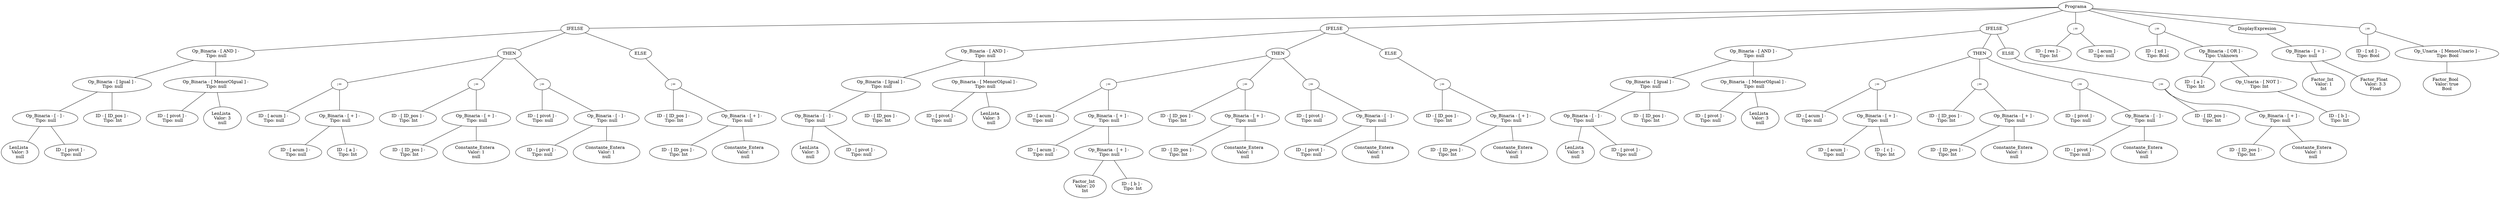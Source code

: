 graph G {nodo_programa[label="Programa"]
nodo_728195264[label="IFELSE"]
nodo_programa--nodo_728195264
nodo_1287167074[label=" Op_Binaria - [ AND ] - 
 Tipo: null"]
nodo_728195264--nodo_1287167074
nodo_410809364[label=" Op_Binaria - [ Igual ] - 
 Tipo: null"]
nodo_1287167074--nodo_410809364
nodo_88306379[label=" Op_Binaria - [ - ] - 
 Tipo: null"]
nodo_410809364--nodo_88306379
nodo_355623875[label="LenLista  
 Valor: 3 
null"]
nodo_88306379--nodo_355623875
nodo_492938891[label=" ID - [ pivot ] - 
 Tipo: null"]
nodo_88306379--nodo_492938891
nodo_1715912167[label=" ID - [ ID_pos ] - 
 Tipo: Int"]
nodo_410809364--nodo_1715912167
nodo_2014138062[label=" Op_Binaria - [ MenorOIgual ] - 
 Tipo: null"]
nodo_1287167074--nodo_2014138062
nodo_2116486775[label=" ID - [ pivot ] - 
 Tipo: null"]
nodo_2014138062--nodo_2116486775
nodo_1860350662[label="LenLista  
 Valor: 3 
null"]
nodo_2014138062--nodo_1860350662
nodo_7281952641[label="THEN"]
nodo_728195264--nodo_7281952641
nodo_1025020792[label=":="]
nodo_7281952641--nodo_1025020792
nodo_804376875[label=" ID - [ acum ] - 
 Tipo: null"]
nodo_1025020792--nodo_804376875
nodo_1763929628[label=" Op_Binaria - [ + ] - 
 Tipo: null"]
nodo_1025020792--nodo_1763929628
nodo_304911740[label=" ID - [ acum ] - 
 Tipo: null"]
nodo_1763929628--nodo_304911740
nodo_966969081[label=" ID - [ a ] - 
 Tipo: Int"]
nodo_1763929628--nodo_966969081
nodo_1800816402[label=":="]
nodo_7281952641--nodo_1800816402
nodo_1242541018[label=" ID - [ ID_pos ] - 
 Tipo: Int"]
nodo_1800816402--nodo_1242541018
nodo_942567177[label=" Op_Binaria - [ + ] - 
 Tipo: null"]
nodo_1800816402--nodo_942567177
nodo_1323272709[label=" ID - [ ID_pos ] - 
 Tipo: Int"]
nodo_942567177--nodo_1323272709
nodo_401091099[label="Constante_Entera  
 Valor: 1 
null"]
nodo_942567177--nodo_401091099
nodo_537793095[label=":="]
nodo_7281952641--nodo_537793095
nodo_1804822376[label=" ID - [ pivot ] - 
 Tipo: null"]
nodo_537793095--nodo_1804822376
nodo_1496209341[label=" Op_Binaria - [ - ] - 
 Tipo: null"]
nodo_537793095--nodo_1496209341
nodo_255854193[label=" ID - [ pivot ] - 
 Tipo: null"]
nodo_1496209341--nodo_255854193
nodo_1603056116[label="Constante_Entera  
 Valor: 1 
null"]
nodo_1496209341--nodo_1603056116
nodo_7281952642[label="ELSE"]
nodo_728195264--nodo_7281952642
nodo_794047818[label=":="]
nodo_7281952642--nodo_794047818
nodo_74194082[label=" ID - [ ID_pos ] - 
 Tipo: Int"]
nodo_794047818--nodo_74194082
nodo_185659856[label=" Op_Binaria - [ + ] - 
 Tipo: null"]
nodo_794047818--nodo_185659856
nodo_824832599[label=" ID - [ ID_pos ] - 
 Tipo: Int"]
nodo_185659856--nodo_824832599
nodo_1062829917[label="Constante_Entera  
 Valor: 1 
null"]
nodo_185659856--nodo_1062829917
nodo_1530199320[label="IFELSE"]
nodo_programa--nodo_1530199320
nodo_1470499295[label=" Op_Binaria - [ AND ] - 
 Tipo: null"]
nodo_1530199320--nodo_1470499295
nodo_702800438[label=" Op_Binaria - [ Igual ] - 
 Tipo: null"]
nodo_1470499295--nodo_702800438
nodo_1572131776[label=" Op_Binaria - [ - ] - 
 Tipo: null"]
nodo_702800438--nodo_1572131776
nodo_554969427[label="LenLista  
 Valor: 3 
null"]
nodo_1572131776--nodo_554969427
nodo_1176183903[label=" ID - [ pivot ] - 
 Tipo: null"]
nodo_1572131776--nodo_1176183903
nodo_1893698808[label=" ID - [ ID_pos ] - 
 Tipo: Int"]
nodo_702800438--nodo_1893698808
nodo_193887216[label=" Op_Binaria - [ MenorOIgual ] - 
 Tipo: null"]
nodo_1470499295--nodo_193887216
nodo_198219107[label=" ID - [ pivot ] - 
 Tipo: null"]
nodo_193887216--nodo_198219107
nodo_343306650[label="LenLista  
 Valor: 3 
null"]
nodo_193887216--nodo_343306650
nodo_15301993201[label="THEN"]
nodo_1530199320--nodo_15301993201
nodo_407017376[label=":="]
nodo_15301993201--nodo_407017376
nodo_1617641123[label=" ID - [ acum ] - 
 Tipo: null"]
nodo_407017376--nodo_1617641123
nodo_1872741440[label=" Op_Binaria - [ + ] - 
 Tipo: null"]
nodo_407017376--nodo_1872741440
nodo_1212318344[label=" ID - [ acum ] - 
 Tipo: null"]
nodo_1872741440--nodo_1212318344
nodo_1109604409[label=" Op_Binaria - [ + ] - 
 Tipo: null"]
nodo_1872741440--nodo_1109604409
nodo_148703519[label="Factor_Int  
 Valor: 20 
Int"]
nodo_1109604409--nodo_148703519
nodo_2053181556[label=" ID - [ b ] - 
 Tipo: Int"]
nodo_1109604409--nodo_2053181556
nodo_1152512951[label=":="]
nodo_15301993201--nodo_1152512951
nodo_2098615204[label=" ID - [ ID_pos ] - 
 Tipo: Int"]
nodo_1152512951--nodo_2098615204
nodo_1824142722[label=" Op_Binaria - [ + ] - 
 Tipo: null"]
nodo_1152512951--nodo_1824142722
nodo_808500319[label=" ID - [ ID_pos ] - 
 Tipo: Int"]
nodo_1824142722--nodo_808500319
nodo_2069355941[label="Constante_Entera  
 Valor: 1 
null"]
nodo_1824142722--nodo_2069355941
nodo_882059800[label=":="]
nodo_15301993201--nodo_882059800
nodo_163061549[label=" ID - [ pivot ] - 
 Tipo: null"]
nodo_882059800--nodo_163061549
nodo_1021282305[label=" Op_Binaria - [ - ] - 
 Tipo: null"]
nodo_882059800--nodo_1021282305
nodo_2040582346[label=" ID - [ pivot ] - 
 Tipo: null"]
nodo_1021282305--nodo_2040582346
nodo_1422849548[label="Constante_Entera  
 Valor: 1 
null"]
nodo_1021282305--nodo_1422849548
nodo_15301993202[label="ELSE"]
nodo_1530199320--nodo_15301993202
nodo_491182799[label=":="]
nodo_15301993202--nodo_491182799
nodo_1570359014[label=" ID - [ ID_pos ] - 
 Tipo: Int"]
nodo_491182799--nodo_1570359014
nodo_583035679[label=" Op_Binaria - [ + ] - 
 Tipo: null"]
nodo_491182799--nodo_583035679
nodo_18712541[label=" ID - [ ID_pos ] - 
 Tipo: Int"]
nodo_583035679--nodo_18712541
nodo_715564435[label="Constante_Entera  
 Valor: 1 
null"]
nodo_583035679--nodo_715564435
nodo_966518999[label="IFELSE"]
nodo_programa--nodo_966518999
nodo_404939880[label=" Op_Binaria - [ AND ] - 
 Tipo: null"]
nodo_966518999--nodo_404939880
nodo_1970056158[label=" Op_Binaria - [ Igual ] - 
 Tipo: null"]
nodo_404939880--nodo_1970056158
nodo_1786319581[label=" Op_Binaria - [ - ] - 
 Tipo: null"]
nodo_1970056158--nodo_1786319581
nodo_205685269[label="LenLista  
 Valor: 3 
null"]
nodo_1786319581--nodo_205685269
nodo_55322193[label=" ID - [ pivot ] - 
 Tipo: null"]
nodo_1786319581--nodo_55322193
nodo_325996477[label=" ID - [ ID_pos ] - 
 Tipo: Int"]
nodo_1970056158--nodo_325996477
nodo_832788727[label=" Op_Binaria - [ MenorOIgual ] - 
 Tipo: null"]
nodo_404939880--nodo_832788727
nodo_703145724[label=" ID - [ pivot ] - 
 Tipo: null"]
nodo_832788727--nodo_703145724
nodo_1274409790[label="LenLista  
 Valor: 3 
null"]
nodo_832788727--nodo_1274409790
nodo_9665189991[label="THEN"]
nodo_966518999--nodo_9665189991
nodo_713510490[label=":="]
nodo_9665189991--nodo_713510490
nodo_29937437[label=" ID - [ acum ] - 
 Tipo: null"]
nodo_713510490--nodo_29937437
nodo_1635178270[label=" Op_Binaria - [ + ] - 
 Tipo: null"]
nodo_713510490--nodo_1635178270
nodo_100578317[label=" ID - [ acum ] - 
 Tipo: null"]
nodo_1635178270--nodo_100578317
nodo_1838791562[label=" ID - [ c ] - 
 Tipo: Int"]
nodo_1635178270--nodo_1838791562
nodo_354144118[label=":="]
nodo_9665189991--nodo_354144118
nodo_1391217391[label=" ID - [ ID_pos ] - 
 Tipo: Int"]
nodo_354144118--nodo_1391217391
nodo_99989899[label=" Op_Binaria - [ + ] - 
 Tipo: null"]
nodo_354144118--nodo_99989899
nodo_1977301988[label=" ID - [ ID_pos ] - 
 Tipo: Int"]
nodo_99989899--nodo_1977301988
nodo_1055926870[label="Constante_Entera  
 Valor: 1 
null"]
nodo_99989899--nodo_1055926870
nodo_251372629[label=":="]
nodo_9665189991--nodo_251372629
nodo_644509152[label=" ID - [ pivot ] - 
 Tipo: null"]
nodo_251372629--nodo_644509152
nodo_180516562[label=" Op_Binaria - [ - ] - 
 Tipo: null"]
nodo_251372629--nodo_180516562
nodo_903831366[label=" ID - [ pivot ] - 
 Tipo: null"]
nodo_180516562--nodo_903831366
nodo_1716882596[label="Constante_Entera  
 Valor: 1 
null"]
nodo_180516562--nodo_1716882596
nodo_9665189992[label="ELSE"]
nodo_966518999--nodo_9665189992
nodo_321251555[label=":="]
nodo_9665189992--nodo_321251555
nodo_180910259[label=" ID - [ ID_pos ] - 
 Tipo: Int"]
nodo_321251555--nodo_180910259
nodo_1159865283[label=" Op_Binaria - [ + ] - 
 Tipo: null"]
nodo_321251555--nodo_1159865283
nodo_265860975[label=" ID - [ ID_pos ] - 
 Tipo: Int"]
nodo_1159865283--nodo_265860975
nodo_864433287[label="Constante_Entera  
 Valor: 1 
null"]
nodo_1159865283--nodo_864433287
nodo_616930456[label=":="]
nodo_programa--nodo_616930456
nodo_2051198884[label=" ID - [ res ] - 
 Tipo: Int"]
nodo_616930456--nodo_2051198884
nodo_774555412[label=" ID - [ acum ] - 
 Tipo: null"]
nodo_616930456--nodo_774555412
nodo_2036628079[label=":="]
nodo_programa--nodo_2036628079
nodo_1677946481[label=" ID - [ xd ] - 
 Tipo: Bool"]
nodo_2036628079--nodo_1677946481
nodo_2087868606[label=" Op_Binaria - [ OR ] - 
 Tipo: Unknown"]
nodo_2036628079--nodo_2087868606
nodo_77608545[label=" ID - [ a ] - 
 Tipo: Int"]
nodo_2087868606--nodo_77608545
nodo_1952132081[label=" Op_Unaria - [ NOT ] - 
 Tipo: Int"]
nodo_2087868606--nodo_1952132081
nodo_1865528920[label=" ID - [ b ] - 
 Tipo: Int"]
nodo_1952132081--nodo_1865528920
nodo_35161071[label="DisplayExpresion"]
nodo_programa--nodo_35161071
nodo_1492463004[label=" Op_Binaria - [ + ] - 
 Tipo: null"]
nodo_35161071--nodo_1492463004
nodo_453345389[label="Factor_Int  
 Valor: 1 
Int"]
nodo_1492463004--nodo_453345389
nodo_917255263[label="Factor_Float  
 Valor: 3.3 
Float"]
nodo_1492463004--nodo_917255263
nodo_320397568[label=":="]
nodo_programa--nodo_320397568
nodo_1721977978[label=" ID - [ xd ] - 
 Tipo: Bool"]
nodo_320397568--nodo_1721977978
nodo_1659943183[label=" Op_Unaria - [ MenosUnario ] - 
 Tipo: Bool"]
nodo_320397568--nodo_1659943183
nodo_900300073[label="Factor_Bool  
 Valor: true 
Bool"]
nodo_1659943183--nodo_900300073
}
